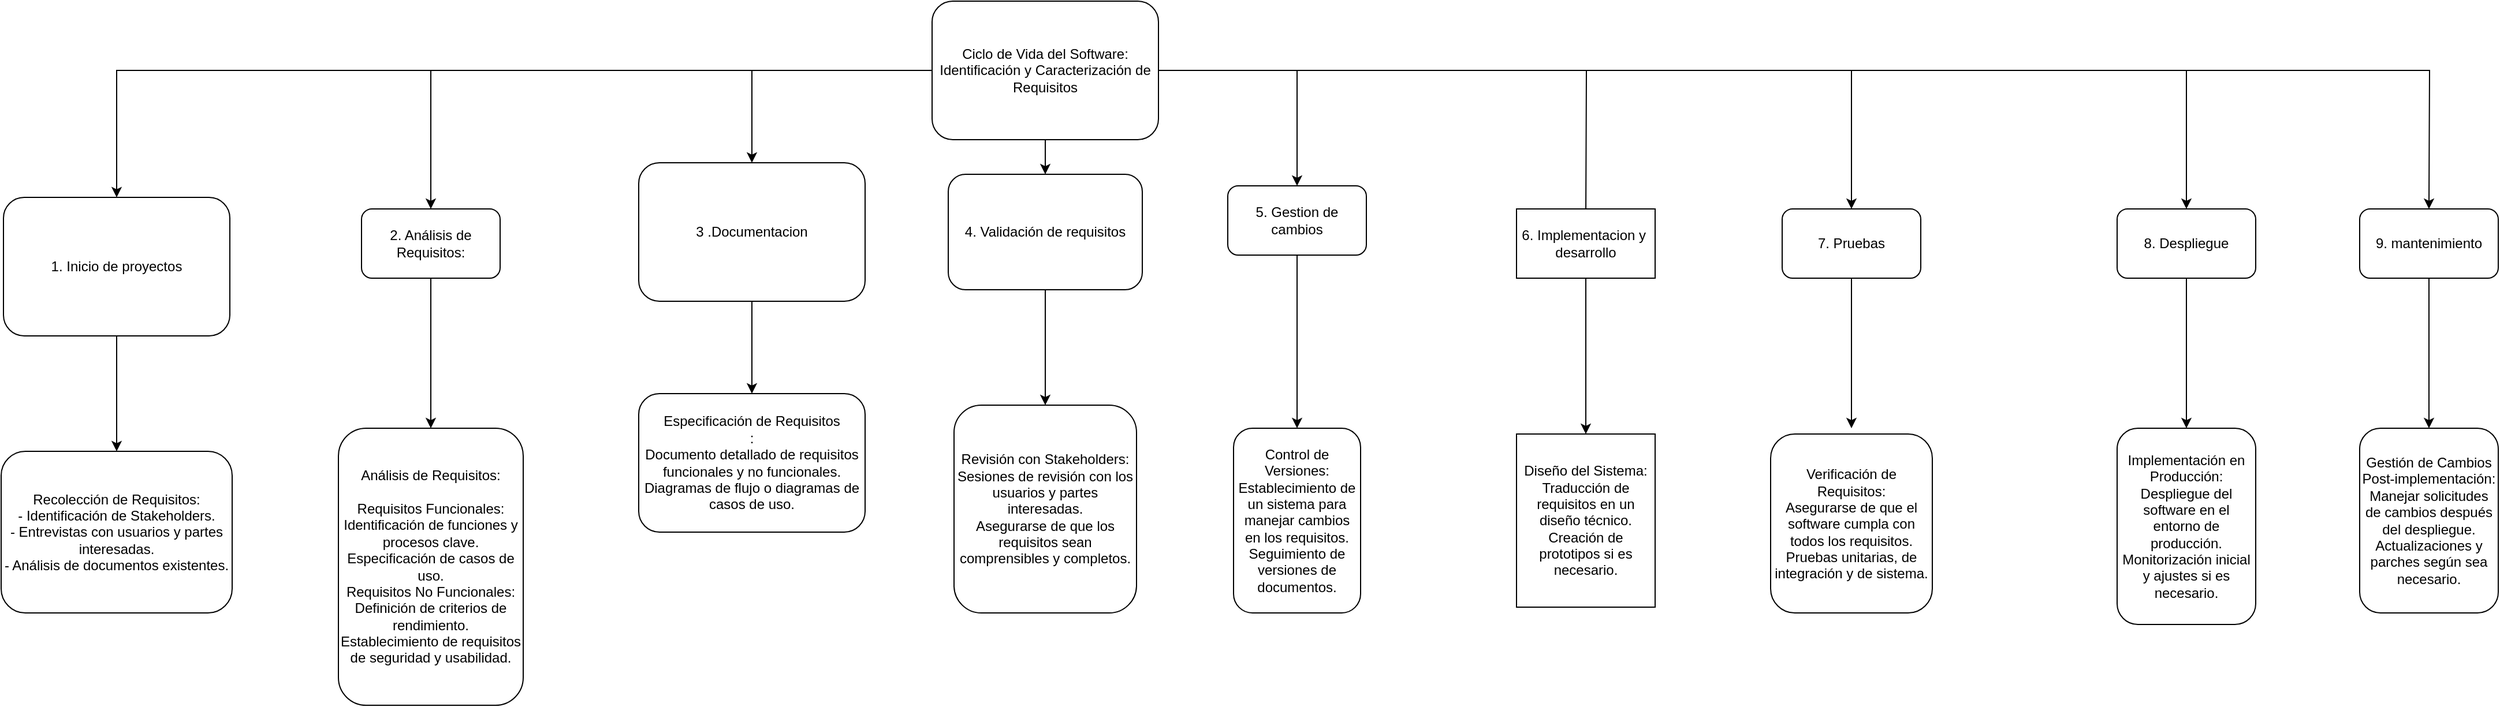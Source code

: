 <mxfile version="22.1.0" type="github">
  <diagram name="Página-1" id="PZsnEOT159gROg5EdwEW">
    <mxGraphModel dx="3920" dy="1682" grid="1" gridSize="10" guides="1" tooltips="1" connect="1" arrows="1" fold="1" page="1" pageScale="1" pageWidth="827" pageHeight="1169" math="0" shadow="0">
      <root>
        <mxCell id="0" />
        <mxCell id="1" parent="0" />
        <mxCell id="hyGLTZjJFXtHgqbH6BYv-7" value="" style="edgeStyle=orthogonalEdgeStyle;rounded=0;orthogonalLoop=1;jettySize=auto;html=1;" edge="1" parent="1" source="hyGLTZjJFXtHgqbH6BYv-1" target="hyGLTZjJFXtHgqbH6BYv-6">
          <mxGeometry relative="1" as="geometry" />
        </mxCell>
        <mxCell id="hyGLTZjJFXtHgqbH6BYv-10" style="edgeStyle=orthogonalEdgeStyle;rounded=0;orthogonalLoop=1;jettySize=auto;html=1;" edge="1" parent="1" source="hyGLTZjJFXtHgqbH6BYv-1" target="hyGLTZjJFXtHgqbH6BYv-11">
          <mxGeometry relative="1" as="geometry">
            <mxPoint x="-80" y="150" as="targetPoint" />
          </mxGeometry>
        </mxCell>
        <mxCell id="hyGLTZjJFXtHgqbH6BYv-17" value="" style="edgeStyle=orthogonalEdgeStyle;rounded=0;orthogonalLoop=1;jettySize=auto;html=1;" edge="1" parent="1" source="hyGLTZjJFXtHgqbH6BYv-1" target="hyGLTZjJFXtHgqbH6BYv-16">
          <mxGeometry relative="1" as="geometry" />
        </mxCell>
        <mxCell id="hyGLTZjJFXtHgqbH6BYv-23" value="" style="edgeStyle=orthogonalEdgeStyle;rounded=0;orthogonalLoop=1;jettySize=auto;html=1;" edge="1" parent="1" source="hyGLTZjJFXtHgqbH6BYv-1" target="hyGLTZjJFXtHgqbH6BYv-22">
          <mxGeometry relative="1" as="geometry" />
        </mxCell>
        <mxCell id="hyGLTZjJFXtHgqbH6BYv-30" value="" style="edgeStyle=orthogonalEdgeStyle;rounded=0;orthogonalLoop=1;jettySize=auto;html=1;" edge="1" parent="1" source="hyGLTZjJFXtHgqbH6BYv-1" target="hyGLTZjJFXtHgqbH6BYv-29">
          <mxGeometry relative="1" as="geometry" />
        </mxCell>
        <mxCell id="hyGLTZjJFXtHgqbH6BYv-36" style="edgeStyle=orthogonalEdgeStyle;rounded=0;orthogonalLoop=1;jettySize=auto;html=1;" edge="1" parent="1" source="hyGLTZjJFXtHgqbH6BYv-1">
          <mxGeometry relative="1" as="geometry">
            <mxPoint x="920" y="190" as="targetPoint" />
          </mxGeometry>
        </mxCell>
        <mxCell id="hyGLTZjJFXtHgqbH6BYv-42" value="" style="edgeStyle=orthogonalEdgeStyle;rounded=0;orthogonalLoop=1;jettySize=auto;html=1;" edge="1" parent="1" source="hyGLTZjJFXtHgqbH6BYv-1" target="hyGLTZjJFXtHgqbH6BYv-41">
          <mxGeometry relative="1" as="geometry" />
        </mxCell>
        <mxCell id="hyGLTZjJFXtHgqbH6BYv-46" value="" style="edgeStyle=orthogonalEdgeStyle;rounded=0;orthogonalLoop=1;jettySize=auto;html=1;" edge="1" parent="1" source="hyGLTZjJFXtHgqbH6BYv-1" target="hyGLTZjJFXtHgqbH6BYv-45">
          <mxGeometry relative="1" as="geometry" />
        </mxCell>
        <mxCell id="hyGLTZjJFXtHgqbH6BYv-49" style="edgeStyle=orthogonalEdgeStyle;rounded=0;orthogonalLoop=1;jettySize=auto;html=1;" edge="1" parent="1" source="hyGLTZjJFXtHgqbH6BYv-1">
          <mxGeometry relative="1" as="geometry">
            <mxPoint x="1650" y="180" as="targetPoint" />
          </mxGeometry>
        </mxCell>
        <mxCell id="hyGLTZjJFXtHgqbH6BYv-1" value="&lt;div&gt;Ciclo de Vida del Software: Identificación y Caracterización de Requisitos&lt;br&gt;&lt;/div&gt;" style="rounded=1;whiteSpace=wrap;html=1;" vertex="1" parent="1">
          <mxGeometry x="354" width="196" height="120" as="geometry" />
        </mxCell>
        <mxCell id="hyGLTZjJFXtHgqbH6BYv-9" value="" style="edgeStyle=orthogonalEdgeStyle;rounded=0;orthogonalLoop=1;jettySize=auto;html=1;" edge="1" parent="1" source="hyGLTZjJFXtHgqbH6BYv-6" target="hyGLTZjJFXtHgqbH6BYv-8">
          <mxGeometry relative="1" as="geometry" />
        </mxCell>
        <mxCell id="hyGLTZjJFXtHgqbH6BYv-6" value="1. Inicio de proyectos" style="rounded=1;whiteSpace=wrap;html=1;" vertex="1" parent="1">
          <mxGeometry x="-450" y="170" width="196" height="120" as="geometry" />
        </mxCell>
        <mxCell id="hyGLTZjJFXtHgqbH6BYv-8" value="Recolección de Requisitos:&lt;br&gt;- Identificación de Stakeholders.&lt;br&gt;- Entrevistas con usuarios y partes interesadas.&lt;br&gt;- Análisis de documentos existentes." style="whiteSpace=wrap;html=1;rounded=1;" vertex="1" parent="1">
          <mxGeometry x="-452" y="390" width="200" height="140" as="geometry" />
        </mxCell>
        <mxCell id="hyGLTZjJFXtHgqbH6BYv-14" value="" style="edgeStyle=orthogonalEdgeStyle;rounded=0;orthogonalLoop=1;jettySize=auto;html=1;" edge="1" parent="1" source="hyGLTZjJFXtHgqbH6BYv-11" target="hyGLTZjJFXtHgqbH6BYv-13">
          <mxGeometry relative="1" as="geometry" />
        </mxCell>
        <mxCell id="hyGLTZjJFXtHgqbH6BYv-11" value="2. Análisis de Requisitos:" style="rounded=1;whiteSpace=wrap;html=1;" vertex="1" parent="1">
          <mxGeometry x="-140" y="180" width="120" height="60" as="geometry" />
        </mxCell>
        <mxCell id="hyGLTZjJFXtHgqbH6BYv-13" value="&lt;div&gt;&lt;div&gt;Análisis de Requisitos:&lt;/div&gt;&lt;div&gt;&lt;br&gt;&lt;/div&gt;&lt;div&gt;Requisitos Funcionales:&lt;/div&gt;&lt;div&gt;Identificación de funciones y procesos clave.&lt;/div&gt;&lt;div&gt;Especificación de casos de uso.&lt;/div&gt;&lt;div&gt;Requisitos No Funcionales:&lt;/div&gt;&lt;div&gt;Definición de criterios de rendimiento.&lt;/div&gt;&lt;div&gt;Establecimiento de requisitos de seguridad y usabilidad.&lt;/div&gt;&lt;/div&gt;" style="rounded=1;whiteSpace=wrap;html=1;" vertex="1" parent="1">
          <mxGeometry x="-160" y="370" width="160" height="240" as="geometry" />
        </mxCell>
        <mxCell id="hyGLTZjJFXtHgqbH6BYv-20" value="" style="edgeStyle=orthogonalEdgeStyle;rounded=0;orthogonalLoop=1;jettySize=auto;html=1;" edge="1" parent="1" source="hyGLTZjJFXtHgqbH6BYv-16" target="hyGLTZjJFXtHgqbH6BYv-19">
          <mxGeometry relative="1" as="geometry" />
        </mxCell>
        <mxCell id="hyGLTZjJFXtHgqbH6BYv-16" value="&lt;div&gt;3 .Documentacion&lt;br&gt;&lt;/div&gt;" style="rounded=1;whiteSpace=wrap;html=1;" vertex="1" parent="1">
          <mxGeometry x="100" y="140" width="196" height="120" as="geometry" />
        </mxCell>
        <mxCell id="hyGLTZjJFXtHgqbH6BYv-19" value="&lt;div&gt;&lt;div&gt;Especificación de Requisitos&lt;/div&gt;&lt;div&gt;:&lt;/div&gt;&lt;div&gt;Documento detallado de requisitos funcionales y no funcionales.&lt;/div&gt;&lt;div&gt;Diagramas de flujo o diagramas de casos de uso.&lt;/div&gt;&lt;/div&gt;" style="rounded=1;whiteSpace=wrap;html=1;" vertex="1" parent="1">
          <mxGeometry x="100" y="340" width="196" height="120" as="geometry" />
        </mxCell>
        <mxCell id="hyGLTZjJFXtHgqbH6BYv-27" value="" style="edgeStyle=orthogonalEdgeStyle;rounded=0;orthogonalLoop=1;jettySize=auto;html=1;" edge="1" parent="1" source="hyGLTZjJFXtHgqbH6BYv-22" target="hyGLTZjJFXtHgqbH6BYv-26">
          <mxGeometry relative="1" as="geometry" />
        </mxCell>
        <mxCell id="hyGLTZjJFXtHgqbH6BYv-22" value="4. Validación de requisitos" style="whiteSpace=wrap;html=1;rounded=1;" vertex="1" parent="1">
          <mxGeometry x="368" y="150" width="168" height="100" as="geometry" />
        </mxCell>
        <mxCell id="hyGLTZjJFXtHgqbH6BYv-26" value="&lt;div&gt;Revisión con Stakeholders:&lt;/div&gt;&lt;div&gt;Sesiones de revisión con los usuarios y partes interesadas.&lt;/div&gt;&lt;div&gt;Asegurarse de que los requisitos sean comprensibles y completos.&lt;/div&gt;" style="whiteSpace=wrap;html=1;rounded=1;" vertex="1" parent="1">
          <mxGeometry x="373" y="350" width="158" height="180" as="geometry" />
        </mxCell>
        <mxCell id="hyGLTZjJFXtHgqbH6BYv-33" value="" style="edgeStyle=orthogonalEdgeStyle;rounded=0;orthogonalLoop=1;jettySize=auto;html=1;" edge="1" parent="1" source="hyGLTZjJFXtHgqbH6BYv-29" target="hyGLTZjJFXtHgqbH6BYv-32">
          <mxGeometry relative="1" as="geometry" />
        </mxCell>
        <mxCell id="hyGLTZjJFXtHgqbH6BYv-29" value="5. Gestion de cambios" style="whiteSpace=wrap;html=1;rounded=1;" vertex="1" parent="1">
          <mxGeometry x="610" y="160" width="120" height="60" as="geometry" />
        </mxCell>
        <mxCell id="hyGLTZjJFXtHgqbH6BYv-32" value="Control de Versiones:&#xa;Establecimiento de un sistema para manejar cambios en los requisitos.&#xa;Seguimiento de versiones de documentos." style="whiteSpace=wrap;html=1;rounded=1;" vertex="1" parent="1">
          <mxGeometry x="615" y="370" width="110" height="160" as="geometry" />
        </mxCell>
        <mxCell id="hyGLTZjJFXtHgqbH6BYv-40" value="" style="edgeStyle=orthogonalEdgeStyle;rounded=0;orthogonalLoop=1;jettySize=auto;html=1;" edge="1" parent="1" source="hyGLTZjJFXtHgqbH6BYv-37" target="hyGLTZjJFXtHgqbH6BYv-39">
          <mxGeometry relative="1" as="geometry" />
        </mxCell>
        <mxCell id="hyGLTZjJFXtHgqbH6BYv-37" value="6. Implementacion y&amp;nbsp; desarrollo" style="rounded=0;whiteSpace=wrap;html=1;" vertex="1" parent="1">
          <mxGeometry x="860" y="180" width="120" height="60" as="geometry" />
        </mxCell>
        <mxCell id="hyGLTZjJFXtHgqbH6BYv-39" value="Diseño del Sistema:&#xa;Traducción de requisitos en un diseño técnico.&#xa;Creación de prototipos si es necesario." style="whiteSpace=wrap;html=1;rounded=0;" vertex="1" parent="1">
          <mxGeometry x="860" y="375" width="120" height="150" as="geometry" />
        </mxCell>
        <mxCell id="hyGLTZjJFXtHgqbH6BYv-43" style="edgeStyle=orthogonalEdgeStyle;rounded=0;orthogonalLoop=1;jettySize=auto;html=1;" edge="1" parent="1" source="hyGLTZjJFXtHgqbH6BYv-41">
          <mxGeometry relative="1" as="geometry">
            <mxPoint x="1150" y="370.0" as="targetPoint" />
          </mxGeometry>
        </mxCell>
        <mxCell id="hyGLTZjJFXtHgqbH6BYv-41" value="7. Pruebas" style="whiteSpace=wrap;html=1;rounded=1;" vertex="1" parent="1">
          <mxGeometry x="1090" y="180" width="120" height="60" as="geometry" />
        </mxCell>
        <mxCell id="hyGLTZjJFXtHgqbH6BYv-44" value="&lt;div&gt;Verificación de Requisitos:&lt;/div&gt;&lt;div&gt;Asegurarse de que el software cumpla con todos los requisitos.&lt;/div&gt;&lt;div&gt;Pruebas unitarias, de integración y de sistema.&lt;/div&gt;" style="rounded=1;whiteSpace=wrap;html=1;" vertex="1" parent="1">
          <mxGeometry x="1080" y="375" width="140" height="155" as="geometry" />
        </mxCell>
        <mxCell id="hyGLTZjJFXtHgqbH6BYv-48" value="" style="edgeStyle=orthogonalEdgeStyle;rounded=0;orthogonalLoop=1;jettySize=auto;html=1;" edge="1" parent="1" source="hyGLTZjJFXtHgqbH6BYv-45" target="hyGLTZjJFXtHgqbH6BYv-47">
          <mxGeometry relative="1" as="geometry" />
        </mxCell>
        <mxCell id="hyGLTZjJFXtHgqbH6BYv-45" value="8. Despliegue" style="whiteSpace=wrap;html=1;rounded=1;" vertex="1" parent="1">
          <mxGeometry x="1380" y="180" width="120" height="60" as="geometry" />
        </mxCell>
        <mxCell id="hyGLTZjJFXtHgqbH6BYv-47" value="Implementación en Producción: Despliegue del software en el entorno de producción. Monitorización inicial y ajustes si es necesario." style="whiteSpace=wrap;html=1;rounded=1;" vertex="1" parent="1">
          <mxGeometry x="1380" y="370" width="120" height="170" as="geometry" />
        </mxCell>
        <mxCell id="hyGLTZjJFXtHgqbH6BYv-51" style="edgeStyle=orthogonalEdgeStyle;rounded=0;orthogonalLoop=1;jettySize=auto;html=1;" edge="1" parent="1" source="hyGLTZjJFXtHgqbH6BYv-50" target="hyGLTZjJFXtHgqbH6BYv-52">
          <mxGeometry relative="1" as="geometry">
            <mxPoint x="1650" y="370" as="targetPoint" />
          </mxGeometry>
        </mxCell>
        <mxCell id="hyGLTZjJFXtHgqbH6BYv-50" value="9. mantenimiento" style="rounded=1;whiteSpace=wrap;html=1;" vertex="1" parent="1">
          <mxGeometry x="1590" y="180" width="120" height="60" as="geometry" />
        </mxCell>
        <mxCell id="hyGLTZjJFXtHgqbH6BYv-52" value="&lt;div&gt;Gestión de Cambios Post-implementación:&lt;/div&gt;&lt;div&gt;Manejar solicitudes de cambios después del despliegue.&lt;/div&gt;&lt;div&gt;Actualizaciones y parches según sea necesario.&lt;/div&gt;" style="rounded=1;whiteSpace=wrap;html=1;" vertex="1" parent="1">
          <mxGeometry x="1590" y="370" width="120" height="160" as="geometry" />
        </mxCell>
      </root>
    </mxGraphModel>
  </diagram>
</mxfile>
